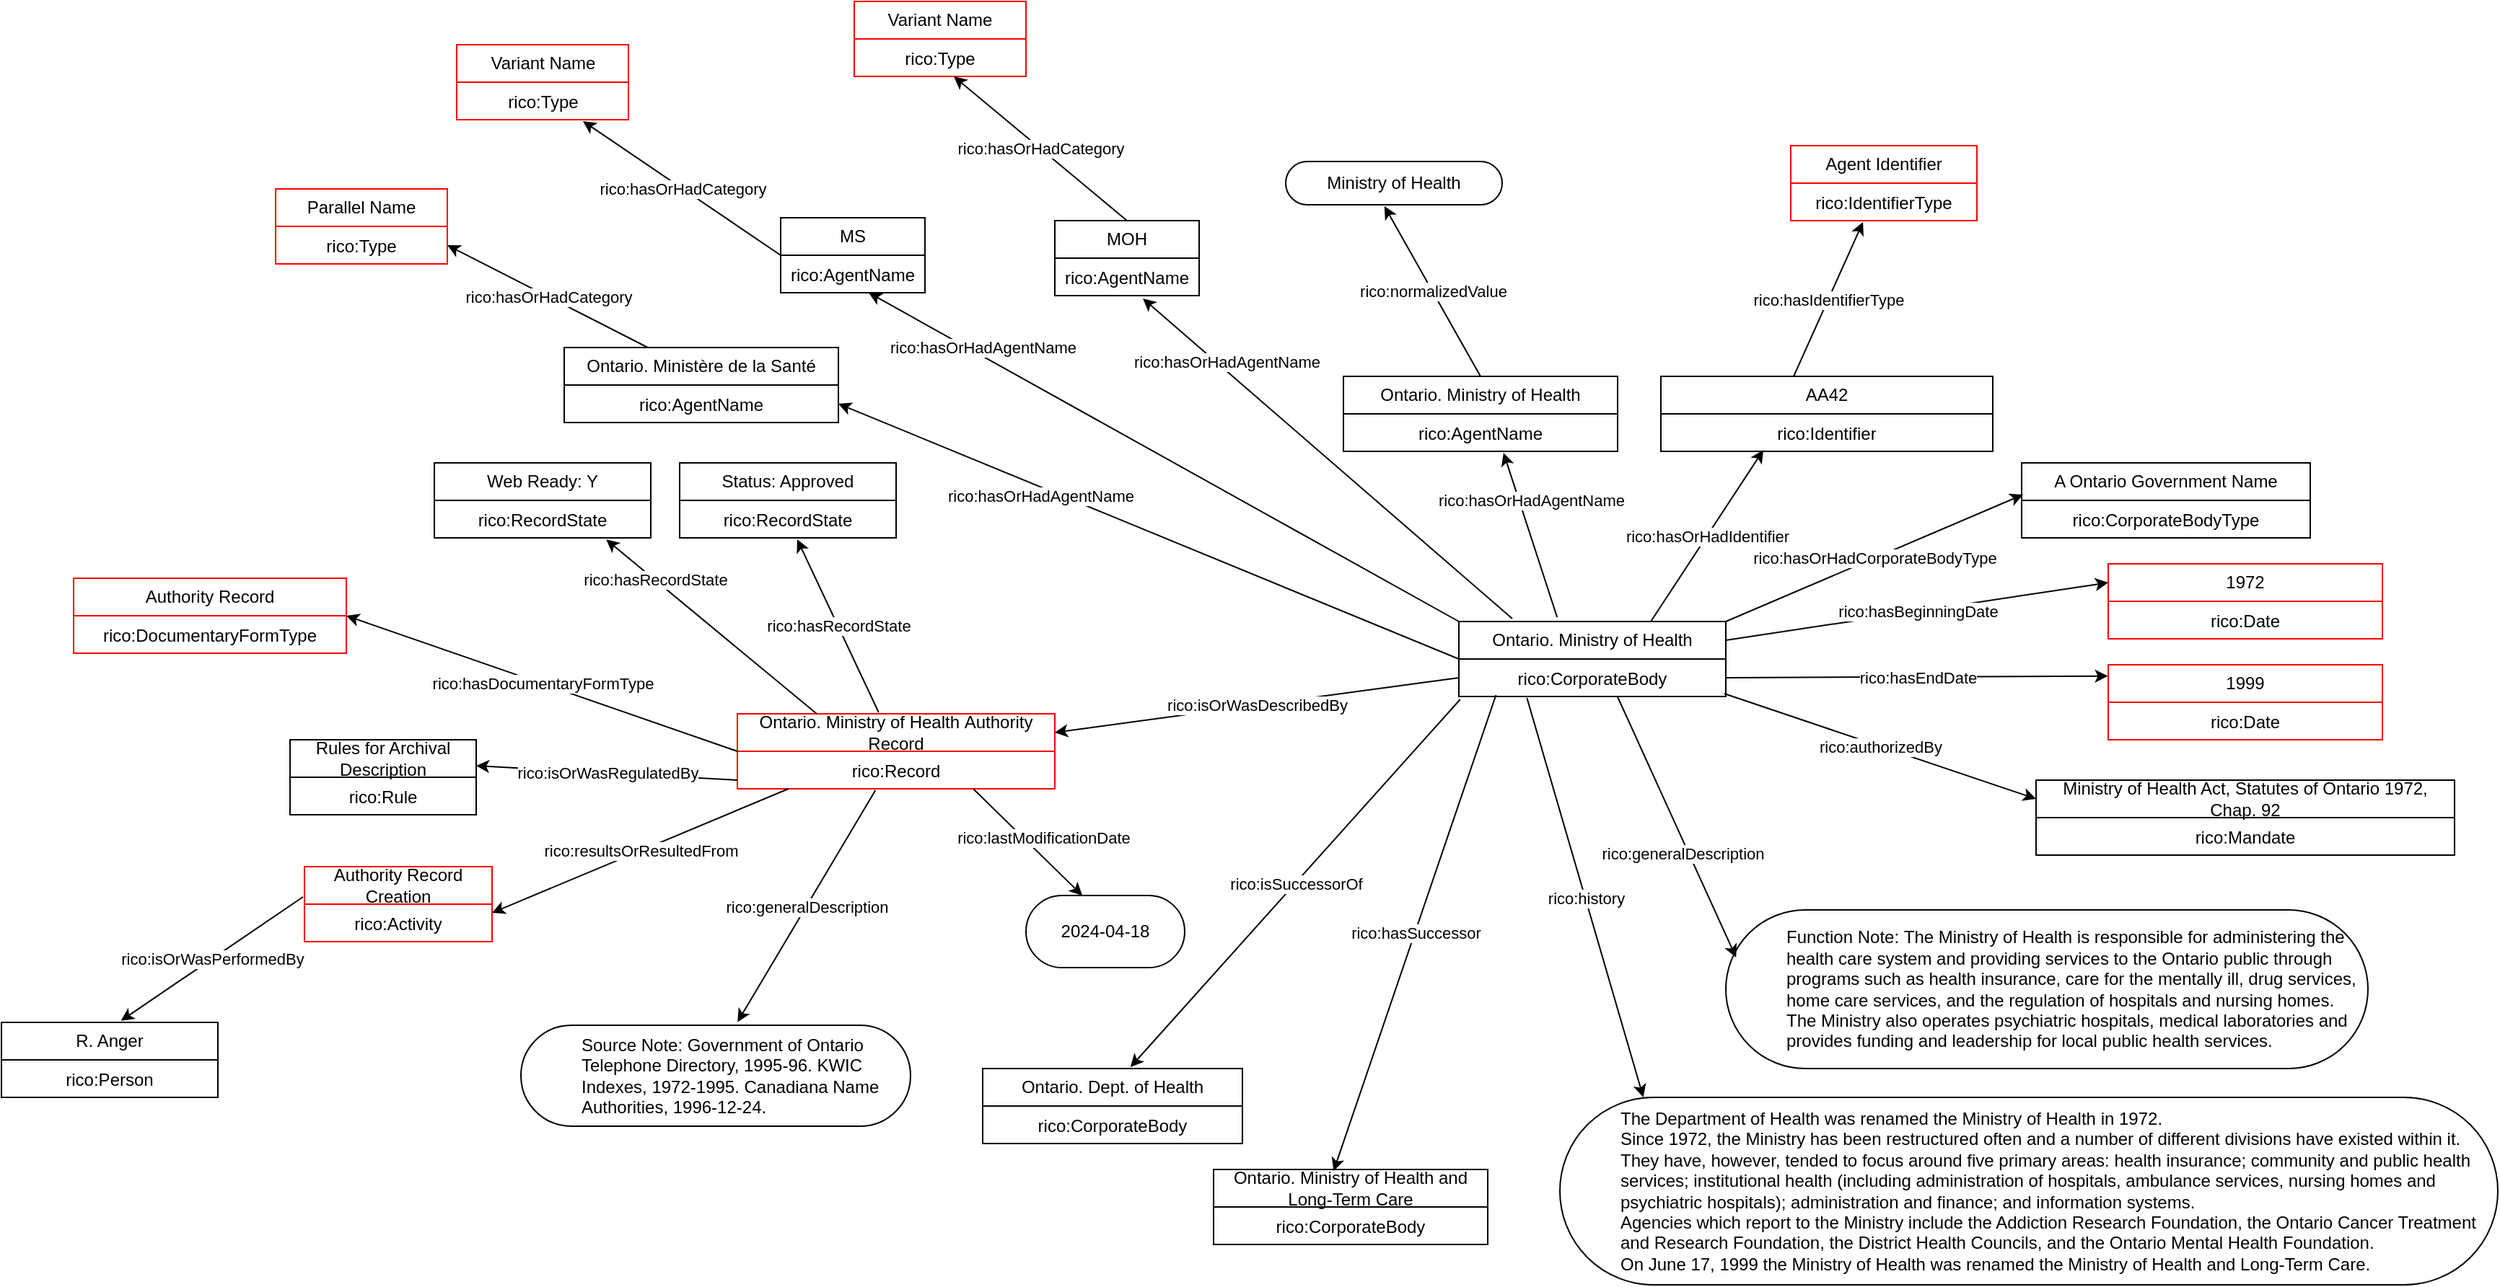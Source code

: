 <mxfile version="24.5.5" type="device">
  <diagram name="Page-1" id="JNRxnBV9_3tvGunqLC9R">
    <mxGraphModel dx="2924" dy="2206" grid="1" gridSize="10" guides="1" tooltips="1" connect="1" arrows="1" fold="1" page="1" pageScale="1" pageWidth="850" pageHeight="1100" background="#FFFFFF" math="0" shadow="0">
      <root>
        <mxCell id="0" />
        <mxCell id="1" parent="0" />
        <mxCell id="gmwnegnUR_CNORKRYM6Y-10" value="" style="endArrow=classic;html=1;rounded=0;entryX=0.456;entryY=1.033;entryDx=0;entryDy=0;entryPerimeter=0;exitX=0.5;exitY=0;exitDx=0;exitDy=0;" parent="1" source="iiJ8OJKaNMLrSCaLO3TT-1" target="gmwnegnUR_CNORKRYM6Y-12" edge="1">
          <mxGeometry relative="1" as="geometry">
            <mxPoint x="230" y="200.0" as="sourcePoint" />
            <mxPoint x="180" y="90" as="targetPoint" />
          </mxGeometry>
        </mxCell>
        <mxCell id="gmwnegnUR_CNORKRYM6Y-11" value="rico:normalizedValue" style="edgeLabel;resizable=0;html=1;;align=center;verticalAlign=middle;" parent="gmwnegnUR_CNORKRYM6Y-10" connectable="0" vertex="1">
          <mxGeometry relative="1" as="geometry" />
        </mxCell>
        <mxCell id="gmwnegnUR_CNORKRYM6Y-12" value="Ministry of Health" style="html=1;whiteSpace=wrap;rounded=1;arcSize=50;strokeColor=#000000;" parent="1" vertex="1">
          <mxGeometry x="150" y="51" width="150" height="30" as="geometry" />
        </mxCell>
        <mxCell id="gmwnegnUR_CNORKRYM6Y-13" value="AA42" style="swimlane;fontStyle=0;childLayout=stackLayout;horizontal=1;startSize=26;fillColor=none;horizontalStack=0;resizeParent=1;resizeParentMax=0;resizeLast=0;collapsible=1;marginBottom=0;whiteSpace=wrap;html=1;" parent="1" vertex="1">
          <mxGeometry x="410" y="200" width="230" height="52" as="geometry">
            <mxRectangle x="981" y="570" width="50" height="40" as="alternateBounds" />
          </mxGeometry>
        </mxCell>
        <mxCell id="gmwnegnUR_CNORKRYM6Y-14" value="rico:Identifier&lt;div&gt;&lt;br&gt;&lt;/div&gt;" style="text;strokeColor=none;fillColor=none;align=center;verticalAlign=top;spacingLeft=4;spacingRight=4;overflow=hidden;rotatable=0;points=[[0,0.5],[1,0.5]];portConstraint=eastwest;whiteSpace=wrap;html=1;" parent="gmwnegnUR_CNORKRYM6Y-13" vertex="1">
          <mxGeometry y="26" width="230" height="26" as="geometry" />
        </mxCell>
        <mxCell id="gmwnegnUR_CNORKRYM6Y-16" value="" style="endArrow=classic;html=1;rounded=0;entryX=0.309;entryY=0.962;entryDx=0;entryDy=0;entryPerimeter=0;exitX=0.719;exitY=0;exitDx=0;exitDy=0;exitPerimeter=0;" parent="1" source="Tc_GIQojTk6pTu17JZoE-1" target="gmwnegnUR_CNORKRYM6Y-14" edge="1">
          <mxGeometry relative="1" as="geometry">
            <mxPoint x="410" y="350" as="sourcePoint" />
            <mxPoint x="470" y="260" as="targetPoint" />
          </mxGeometry>
        </mxCell>
        <mxCell id="gmwnegnUR_CNORKRYM6Y-17" value="rico:hasOrHadIdentifier" style="edgeLabel;resizable=0;html=1;;align=center;verticalAlign=middle;" parent="gmwnegnUR_CNORKRYM6Y-16" connectable="0" vertex="1">
          <mxGeometry relative="1" as="geometry" />
        </mxCell>
        <mxCell id="gmwnegnUR_CNORKRYM6Y-18" value="" style="endArrow=classic;html=1;rounded=0;exitX=0.4;exitY=0;exitDx=0;exitDy=0;exitPerimeter=0;entryX=0.388;entryY=1.038;entryDx=0;entryDy=0;entryPerimeter=0;" parent="1" source="gmwnegnUR_CNORKRYM6Y-13" target="gmwnegnUR_CNORKRYM6Y-21" edge="1">
          <mxGeometry relative="1" as="geometry">
            <mxPoint x="320" y="60" as="sourcePoint" />
            <mxPoint x="540" y="120" as="targetPoint" />
          </mxGeometry>
        </mxCell>
        <mxCell id="gmwnegnUR_CNORKRYM6Y-19" value="rico:hasIdentifierType" style="edgeLabel;resizable=0;html=1;;align=center;verticalAlign=middle;" parent="gmwnegnUR_CNORKRYM6Y-18" connectable="0" vertex="1">
          <mxGeometry relative="1" as="geometry" />
        </mxCell>
        <mxCell id="gmwnegnUR_CNORKRYM6Y-20" value="Agent Identifier" style="swimlane;fontStyle=0;childLayout=stackLayout;horizontal=1;startSize=26;fillColor=none;horizontalStack=0;resizeParent=1;resizeParentMax=0;resizeLast=0;collapsible=1;marginBottom=0;whiteSpace=wrap;html=1;strokeColor=#FF0000;" parent="1" vertex="1">
          <mxGeometry x="500" y="40" width="129" height="52" as="geometry">
            <mxRectangle x="981" y="570" width="50" height="40" as="alternateBounds" />
          </mxGeometry>
        </mxCell>
        <mxCell id="gmwnegnUR_CNORKRYM6Y-21" value="rico:IdentifierType&lt;div&gt;&lt;br&gt;&lt;/div&gt;" style="text;strokeColor=none;fillColor=none;align=center;verticalAlign=top;spacingLeft=4;spacingRight=4;overflow=hidden;rotatable=0;points=[[0,0.5],[1,0.5]];portConstraint=eastwest;whiteSpace=wrap;html=1;" parent="gmwnegnUR_CNORKRYM6Y-20" vertex="1">
          <mxGeometry y="26" width="129" height="26" as="geometry" />
        </mxCell>
        <mxCell id="iiJ8OJKaNMLrSCaLO3TT-1" value="Ontario. Ministry of Health" style="swimlane;fontStyle=0;childLayout=stackLayout;horizontal=1;startSize=26;fillColor=none;horizontalStack=0;resizeParent=1;resizeParentMax=0;resizeLast=0;collapsible=1;marginBottom=0;whiteSpace=wrap;html=1;strokeColor=#000000;" parent="1" vertex="1">
          <mxGeometry x="190" y="200" width="190" height="52" as="geometry">
            <mxRectangle x="981" y="570" width="50" height="40" as="alternateBounds" />
          </mxGeometry>
        </mxCell>
        <mxCell id="iiJ8OJKaNMLrSCaLO3TT-2" value="rico:AgentName&lt;div&gt;&lt;br&gt;&lt;/div&gt;" style="text;strokeColor=none;fillColor=none;align=center;verticalAlign=top;spacingLeft=4;spacingRight=4;overflow=hidden;rotatable=0;points=[[0,0.5],[1,0.5]];portConstraint=eastwest;whiteSpace=wrap;html=1;" parent="iiJ8OJKaNMLrSCaLO3TT-1" vertex="1">
          <mxGeometry y="26" width="190" height="26" as="geometry" />
        </mxCell>
        <mxCell id="iiJ8OJKaNMLrSCaLO3TT-3" value="" style="endArrow=classic;html=1;rounded=0;entryX=0.584;entryY=1.038;entryDx=0;entryDy=0;entryPerimeter=0;exitX=0.368;exitY=-0.058;exitDx=0;exitDy=0;exitPerimeter=0;" parent="1" source="Tc_GIQojTk6pTu17JZoE-1" target="iiJ8OJKaNMLrSCaLO3TT-2" edge="1">
          <mxGeometry relative="1" as="geometry">
            <mxPoint x="330" y="350" as="sourcePoint" />
            <mxPoint x="300" y="280" as="targetPoint" />
          </mxGeometry>
        </mxCell>
        <mxCell id="iiJ8OJKaNMLrSCaLO3TT-4" value="rico:hasOrHadAgentName" style="edgeLabel;resizable=0;html=1;;align=center;verticalAlign=middle;" parent="iiJ8OJKaNMLrSCaLO3TT-3" connectable="0" vertex="1">
          <mxGeometry relative="1" as="geometry">
            <mxPoint y="-24" as="offset" />
          </mxGeometry>
        </mxCell>
        <mxCell id="iiJ8OJKaNMLrSCaLO3TT-5" value="A Ontario Government Name" style="swimlane;fontStyle=0;childLayout=stackLayout;horizontal=1;startSize=26;fillColor=none;horizontalStack=0;resizeParent=1;resizeParentMax=0;resizeLast=0;collapsible=1;marginBottom=0;whiteSpace=wrap;html=1;strokeColor=#000000;" parent="1" vertex="1">
          <mxGeometry x="660" y="260" width="200" height="52" as="geometry">
            <mxRectangle x="981" y="570" width="50" height="40" as="alternateBounds" />
          </mxGeometry>
        </mxCell>
        <mxCell id="iiJ8OJKaNMLrSCaLO3TT-6" value="rico:CorporateBodyType&lt;div&gt;&lt;br&gt;&lt;/div&gt;" style="text;strokeColor=none;fillColor=none;align=center;verticalAlign=top;spacingLeft=4;spacingRight=4;overflow=hidden;rotatable=0;points=[[0,0.5],[1,0.5]];portConstraint=eastwest;whiteSpace=wrap;html=1;" parent="iiJ8OJKaNMLrSCaLO3TT-5" vertex="1">
          <mxGeometry y="26" width="200" height="26" as="geometry" />
        </mxCell>
        <mxCell id="iiJ8OJKaNMLrSCaLO3TT-7" value="" style="endArrow=classic;html=1;rounded=0;exitX=1;exitY=0;exitDx=0;exitDy=0;entryX=0.005;entryY=-0.154;entryDx=0;entryDy=0;entryPerimeter=0;" parent="1" source="Tc_GIQojTk6pTu17JZoE-1" target="iiJ8OJKaNMLrSCaLO3TT-6" edge="1">
          <mxGeometry relative="1" as="geometry">
            <mxPoint x="469.46" y="373.484" as="sourcePoint" />
            <mxPoint x="620" y="300" as="targetPoint" />
          </mxGeometry>
        </mxCell>
        <mxCell id="iiJ8OJKaNMLrSCaLO3TT-8" value="rico:hasOrHadCorporateBodyType" style="edgeLabel;resizable=0;html=1;;align=center;verticalAlign=middle;" parent="iiJ8OJKaNMLrSCaLO3TT-7" connectable="0" vertex="1">
          <mxGeometry relative="1" as="geometry" />
        </mxCell>
        <mxCell id="iiJ8OJKaNMLrSCaLO3TT-9" value="" style="endArrow=classic;html=1;rounded=0;exitX=1;exitY=0.25;exitDx=0;exitDy=0;entryX=0;entryY=0.25;entryDx=0;entryDy=0;strokeColor=#000000;" parent="1" source="Tc_GIQojTk6pTu17JZoE-1" target="iiJ8OJKaNMLrSCaLO3TT-11" edge="1">
          <mxGeometry relative="1" as="geometry">
            <mxPoint x="470.18" y="381.024" as="sourcePoint" />
            <mxPoint x="720" y="360" as="targetPoint" />
          </mxGeometry>
        </mxCell>
        <mxCell id="iiJ8OJKaNMLrSCaLO3TT-10" value="rico:hasBeginningDate" style="edgeLabel;resizable=0;html=1;;align=center;verticalAlign=middle;" parent="iiJ8OJKaNMLrSCaLO3TT-9" connectable="0" vertex="1">
          <mxGeometry relative="1" as="geometry" />
        </mxCell>
        <mxCell id="iiJ8OJKaNMLrSCaLO3TT-11" value="1972" style="swimlane;fontStyle=0;childLayout=stackLayout;horizontal=1;startSize=26;fillColor=none;horizontalStack=0;resizeParent=1;resizeParentMax=0;resizeLast=0;collapsible=1;marginBottom=0;whiteSpace=wrap;html=1;strokeColor=#FF0000;" parent="1" vertex="1">
          <mxGeometry x="720" y="330" width="190" height="52" as="geometry" />
        </mxCell>
        <mxCell id="iiJ8OJKaNMLrSCaLO3TT-12" value="rico:Date" style="text;strokeColor=none;fillColor=none;align=center;verticalAlign=top;spacingLeft=4;spacingRight=4;overflow=hidden;rotatable=0;points=[[0,0.5],[1,0.5]];portConstraint=eastwest;whiteSpace=wrap;html=1;" parent="iiJ8OJKaNMLrSCaLO3TT-11" vertex="1">
          <mxGeometry y="26" width="190" height="26" as="geometry" />
        </mxCell>
        <mxCell id="iiJ8OJKaNMLrSCaLO3TT-17" value="" style="endArrow=classic;html=1;rounded=0;entryX=-0.001;entryY=0.151;entryDx=0;entryDy=0;entryPerimeter=0;strokeColor=#000000;exitX=1;exitY=0.5;exitDx=0;exitDy=0;" parent="1" source="Tc_GIQojTk6pTu17JZoE-2" target="iiJ8OJKaNMLrSCaLO3TT-19" edge="1">
          <mxGeometry relative="1" as="geometry">
            <mxPoint x="470" y="410" as="sourcePoint" />
            <mxPoint x="620" y="400" as="targetPoint" />
          </mxGeometry>
        </mxCell>
        <mxCell id="iiJ8OJKaNMLrSCaLO3TT-18" value="rico:hasEndDate" style="edgeLabel;resizable=0;html=1;;align=center;verticalAlign=middle;" parent="iiJ8OJKaNMLrSCaLO3TT-17" connectable="0" vertex="1">
          <mxGeometry relative="1" as="geometry" />
        </mxCell>
        <mxCell id="iiJ8OJKaNMLrSCaLO3TT-19" value="1999" style="swimlane;fontStyle=0;childLayout=stackLayout;horizontal=1;startSize=26;fillColor=none;horizontalStack=0;resizeParent=1;resizeParentMax=0;resizeLast=0;collapsible=1;marginBottom=0;whiteSpace=wrap;html=1;strokeColor=#FF0000;" parent="1" vertex="1">
          <mxGeometry x="720" y="400" width="190" height="52" as="geometry" />
        </mxCell>
        <mxCell id="iiJ8OJKaNMLrSCaLO3TT-20" value="rico:Date" style="text;strokeColor=none;fillColor=none;align=center;verticalAlign=top;spacingLeft=4;spacingRight=4;overflow=hidden;rotatable=0;points=[[0,0.5],[1,0.5]];portConstraint=eastwest;whiteSpace=wrap;html=1;" parent="iiJ8OJKaNMLrSCaLO3TT-19" vertex="1">
          <mxGeometry y="26" width="190" height="26" as="geometry" />
        </mxCell>
        <mxCell id="_-RjwaxhbeTWfwVWe4ke-13" value="" style="endArrow=classic;html=1;rounded=0;exitX=0.255;exitY=1.038;exitDx=0;exitDy=0;exitPerimeter=0;entryX=0.089;entryY=0;entryDx=0;entryDy=0;entryPerimeter=0;" parent="1" source="Tc_GIQojTk6pTu17JZoE-2" target="_-RjwaxhbeTWfwVWe4ke-15" edge="1">
          <mxGeometry relative="1" as="geometry">
            <mxPoint x="412.04" y="421.662" as="sourcePoint" />
            <mxPoint x="720" y="640" as="targetPoint" />
          </mxGeometry>
        </mxCell>
        <mxCell id="_-RjwaxhbeTWfwVWe4ke-14" value="rico:history" style="edgeLabel;resizable=0;html=1;;align=center;verticalAlign=middle;" parent="_-RjwaxhbeTWfwVWe4ke-13" connectable="0" vertex="1">
          <mxGeometry relative="1" as="geometry" />
        </mxCell>
        <mxCell id="_-RjwaxhbeTWfwVWe4ke-15" value="&lt;blockquote style=&quot;margin: 0px 0px 0px 40px; border: none; padding: 0px; line-height: 120%;&quot;&gt;&lt;div style=&quot;line-height: 120%;&quot;&gt;&lt;font style=&quot;font-size: 12px;&quot;&gt;The Department of Health was renamed the Ministry of Health in 1972.&lt;/font&gt;&lt;br&gt;&lt;/div&gt;&lt;div style=&quot;line-height: 120%;&quot;&gt;&lt;font style=&quot;&quot;&gt;Since 1972, the Ministry has been restructured often and a number of different divisions have existed within it.&amp;nbsp; They have, however, tended to focus around five primary areas: health insurance; community and public health services; institutional health (including administration of hospitals, ambulance services, nursing homes and psychiatric hospitals); administration and finance; and information systems.&lt;br&gt;&lt;/font&gt;&lt;/div&gt;&lt;div style=&quot;line-height: 120%;&quot;&gt;&lt;font style=&quot;&quot;&gt;Agencies which report to the Ministry include the Addiction Research Foundation, the Ontario Cancer Treatment and Research Foundation, the District Health Councils, and the Ontario Mental Health Foundation.&lt;br&gt;&lt;/font&gt;&lt;/div&gt;&lt;div style=&quot;line-height: 120%;&quot;&gt;&lt;font style=&quot;&quot;&gt;On June 17, 1999 the Ministry of Health was renamed the Ministry of Health and Long-Term Care.&lt;br&gt;&lt;/font&gt;&lt;/div&gt;&lt;/blockquote&gt;" style="html=1;whiteSpace=wrap;rounded=1;arcSize=50;align=left;" parent="1" vertex="1">
          <mxGeometry x="340" y="700" width="650" height="130" as="geometry" />
        </mxCell>
        <mxCell id="I4GB3cVhTv-sTvJ7h0Jz-29" value="Ontario. Ministry of Health&amp;nbsp;Authority Record" style="swimlane;fontStyle=0;childLayout=stackLayout;horizontal=1;startSize=26;fillColor=none;horizontalStack=0;resizeParent=1;resizeParentMax=0;resizeLast=0;collapsible=1;marginBottom=0;whiteSpace=wrap;html=1;strokeColor=#FF0000;" parent="1" vertex="1">
          <mxGeometry x="-230" y="434" width="220" height="52" as="geometry" />
        </mxCell>
        <mxCell id="I4GB3cVhTv-sTvJ7h0Jz-30" value="rico:Record" style="text;strokeColor=none;fillColor=none;align=center;verticalAlign=top;spacingLeft=4;spacingRight=4;overflow=hidden;rotatable=0;points=[[0,0.5],[1,0.5]];portConstraint=eastwest;whiteSpace=wrap;html=1;" parent="I4GB3cVhTv-sTvJ7h0Jz-29" vertex="1">
          <mxGeometry y="26" width="220" height="26" as="geometry" />
        </mxCell>
        <mxCell id="I4GB3cVhTv-sTvJ7h0Jz-31" value="" style="endArrow=classic;html=1;rounded=0;entryX=1;entryY=0.25;entryDx=0;entryDy=0;exitX=0;exitY=0.5;exitDx=0;exitDy=0;" parent="1" source="Tc_GIQojTk6pTu17JZoE-2" target="I4GB3cVhTv-sTvJ7h0Jz-29" edge="1">
          <mxGeometry relative="1" as="geometry">
            <mxPoint x="240" y="390" as="sourcePoint" />
            <mxPoint x="-110" y="380" as="targetPoint" />
          </mxGeometry>
        </mxCell>
        <mxCell id="I4GB3cVhTv-sTvJ7h0Jz-32" value="rico:isOrWasDescribedBy" style="edgeLabel;resizable=0;html=1;;align=center;verticalAlign=middle;" parent="I4GB3cVhTv-sTvJ7h0Jz-31" connectable="0" vertex="1">
          <mxGeometry relative="1" as="geometry" />
        </mxCell>
        <mxCell id="I4GB3cVhTv-sTvJ7h0Jz-33" value="" style="endArrow=classic;html=1;rounded=0;exitX=0;exitY=0.5;exitDx=0;exitDy=0;entryX=1;entryY=0.5;entryDx=0;entryDy=0;" parent="1" source="I4GB3cVhTv-sTvJ7h0Jz-29" target="I4GB3cVhTv-sTvJ7h0Jz-35" edge="1">
          <mxGeometry relative="1" as="geometry">
            <mxPoint x="-200" y="364" as="sourcePoint" />
            <mxPoint x="-410" y="410" as="targetPoint" />
          </mxGeometry>
        </mxCell>
        <mxCell id="I4GB3cVhTv-sTvJ7h0Jz-34" value="rico:hasDocumentaryFormType" style="edgeLabel;resizable=0;html=1;;align=center;verticalAlign=middle;" parent="I4GB3cVhTv-sTvJ7h0Jz-33" connectable="0" vertex="1">
          <mxGeometry relative="1" as="geometry" />
        </mxCell>
        <mxCell id="I4GB3cVhTv-sTvJ7h0Jz-35" value="Authority Record" style="swimlane;fontStyle=0;childLayout=stackLayout;horizontal=1;startSize=26;fillColor=none;horizontalStack=0;resizeParent=1;resizeParentMax=0;resizeLast=0;collapsible=1;marginBottom=0;whiteSpace=wrap;html=1;strokeColor=#FF0000;" parent="1" vertex="1">
          <mxGeometry x="-690" y="340" width="189" height="52" as="geometry">
            <mxRectangle x="981" y="570" width="50" height="40" as="alternateBounds" />
          </mxGeometry>
        </mxCell>
        <mxCell id="I4GB3cVhTv-sTvJ7h0Jz-36" value="rico:DocumentaryFormType&lt;div&gt;&lt;br&gt;&lt;/div&gt;" style="text;strokeColor=none;fillColor=none;align=center;verticalAlign=top;spacingLeft=4;spacingRight=4;overflow=hidden;rotatable=0;points=[[0,0.5],[1,0.5]];portConstraint=eastwest;whiteSpace=wrap;html=1;" parent="I4GB3cVhTv-sTvJ7h0Jz-35" vertex="1">
          <mxGeometry y="26" width="189" height="26" as="geometry" />
        </mxCell>
        <mxCell id="I4GB3cVhTv-sTvJ7h0Jz-37" value="" style="endArrow=classic;html=1;rounded=0;exitX=0;exitY=0.769;exitDx=0;exitDy=0;exitPerimeter=0;entryX=1;entryY=0.346;entryDx=0;entryDy=0;entryPerimeter=0;" parent="1" source="I4GB3cVhTv-sTvJ7h0Jz-30" target="I4GB3cVhTv-sTvJ7h0Jz-39" edge="1">
          <mxGeometry relative="1" as="geometry">
            <mxPoint x="-201" y="382" as="sourcePoint" />
            <mxPoint x="-411" y="470" as="targetPoint" />
          </mxGeometry>
        </mxCell>
        <mxCell id="I4GB3cVhTv-sTvJ7h0Jz-38" value="rico:isOrWasRegulatedBy" style="edgeLabel;resizable=0;html=1;;align=center;verticalAlign=middle;" parent="I4GB3cVhTv-sTvJ7h0Jz-37" connectable="0" vertex="1">
          <mxGeometry relative="1" as="geometry" />
        </mxCell>
        <mxCell id="I4GB3cVhTv-sTvJ7h0Jz-39" value="Rules for Archival Description" style="swimlane;fontStyle=0;childLayout=stackLayout;horizontal=1;startSize=26;fillColor=none;horizontalStack=0;resizeParent=1;resizeParentMax=0;resizeLast=0;collapsible=1;marginBottom=0;whiteSpace=wrap;html=1;" parent="1" vertex="1">
          <mxGeometry x="-540" y="452" width="129" height="52" as="geometry" />
        </mxCell>
        <mxCell id="I4GB3cVhTv-sTvJ7h0Jz-40" value="rico:Rule&lt;div&gt;&lt;br&gt;&lt;/div&gt;" style="text;strokeColor=none;fillColor=none;align=center;verticalAlign=top;spacingLeft=4;spacingRight=4;overflow=hidden;rotatable=0;points=[[0,0.5],[1,0.5]];portConstraint=eastwest;whiteSpace=wrap;html=1;" parent="I4GB3cVhTv-sTvJ7h0Jz-39" vertex="1">
          <mxGeometry y="26" width="129" height="26" as="geometry" />
        </mxCell>
        <mxCell id="I4GB3cVhTv-sTvJ7h0Jz-41" value="" style="endArrow=classic;html=1;rounded=0;exitX=0.161;exitY=1;exitDx=0;exitDy=0;exitPerimeter=0;entryX=1;entryY=0.231;entryDx=0;entryDy=0;entryPerimeter=0;" parent="1" source="I4GB3cVhTv-sTvJ7h0Jz-30" target="I4GB3cVhTv-sTvJ7h0Jz-44" edge="1">
          <mxGeometry relative="1" as="geometry">
            <mxPoint x="-190" y="400" as="sourcePoint" />
            <mxPoint x="-390" y="560" as="targetPoint" />
          </mxGeometry>
        </mxCell>
        <mxCell id="I4GB3cVhTv-sTvJ7h0Jz-42" value="rico:resultsOrResultedFrom" style="edgeLabel;resizable=0;html=1;;align=center;verticalAlign=middle;" parent="I4GB3cVhTv-sTvJ7h0Jz-41" connectable="0" vertex="1">
          <mxGeometry relative="1" as="geometry" />
        </mxCell>
        <mxCell id="I4GB3cVhTv-sTvJ7h0Jz-43" value="Authority Record Creation" style="swimlane;fontStyle=0;childLayout=stackLayout;horizontal=1;startSize=26;fillColor=none;horizontalStack=0;resizeParent=1;resizeParentMax=0;resizeLast=0;collapsible=1;marginBottom=0;whiteSpace=wrap;html=1;strokeColor=#FF0000;" parent="1" vertex="1">
          <mxGeometry x="-530" y="540" width="130" height="52" as="geometry" />
        </mxCell>
        <mxCell id="I4GB3cVhTv-sTvJ7h0Jz-44" value="rico:Activity" style="text;strokeColor=none;fillColor=none;align=center;verticalAlign=top;spacingLeft=4;spacingRight=4;overflow=hidden;rotatable=0;points=[[0,0.5],[1,0.5]];portConstraint=eastwest;whiteSpace=wrap;html=1;" parent="I4GB3cVhTv-sTvJ7h0Jz-43" vertex="1">
          <mxGeometry y="26" width="130" height="26" as="geometry" />
        </mxCell>
        <mxCell id="I4GB3cVhTv-sTvJ7h0Jz-45" value="" style="endArrow=classic;html=1;rounded=0;entryX=0.552;entryY=-0.022;entryDx=0;entryDy=0;entryPerimeter=0;exitX=-0.008;exitY=-0.192;exitDx=0;exitDy=0;exitPerimeter=0;" parent="1" source="I4GB3cVhTv-sTvJ7h0Jz-44" target="I4GB3cVhTv-sTvJ7h0Jz-47" edge="1">
          <mxGeometry relative="1" as="geometry">
            <mxPoint x="-531" y="560" as="sourcePoint" />
            <mxPoint x="-650" y="640" as="targetPoint" />
          </mxGeometry>
        </mxCell>
        <mxCell id="I4GB3cVhTv-sTvJ7h0Jz-46" value="rico:isOrWasPerformedBy" style="edgeLabel;resizable=0;html=1;;align=center;verticalAlign=middle;" parent="I4GB3cVhTv-sTvJ7h0Jz-45" connectable="0" vertex="1">
          <mxGeometry relative="1" as="geometry" />
        </mxCell>
        <mxCell id="I4GB3cVhTv-sTvJ7h0Jz-47" value="R. Anger" style="swimlane;fontStyle=0;childLayout=stackLayout;horizontal=1;startSize=26;fillColor=none;horizontalStack=0;resizeParent=1;resizeParentMax=0;resizeLast=0;collapsible=1;marginBottom=0;whiteSpace=wrap;html=1;" parent="1" vertex="1">
          <mxGeometry x="-740" y="648" width="150" height="52" as="geometry" />
        </mxCell>
        <mxCell id="I4GB3cVhTv-sTvJ7h0Jz-48" value="rico:Person" style="text;strokeColor=none;fillColor=none;align=center;verticalAlign=top;spacingLeft=4;spacingRight=4;overflow=hidden;rotatable=0;points=[[0,0.5],[1,0.5]];portConstraint=eastwest;whiteSpace=wrap;html=1;" parent="I4GB3cVhTv-sTvJ7h0Jz-47" vertex="1">
          <mxGeometry y="26" width="150" height="26" as="geometry" />
        </mxCell>
        <mxCell id="kRIpfUrG9O16BsR5oPXA-15" value="" style="endArrow=classic;html=1;rounded=0;exitX=0.744;exitY=1.01;exitDx=0;exitDy=0;exitPerimeter=0;entryX=0.355;entryY=0;entryDx=0;entryDy=0;entryPerimeter=0;" parent="1" source="I4GB3cVhTv-sTvJ7h0Jz-30" target="kRIpfUrG9O16BsR5oPXA-17" edge="1">
          <mxGeometry relative="1" as="geometry">
            <mxPoint x="-140" y="396" as="sourcePoint" />
            <mxPoint x="-110" y="540" as="targetPoint" />
          </mxGeometry>
        </mxCell>
        <mxCell id="kRIpfUrG9O16BsR5oPXA-16" value="rico:lastModificationDate" style="edgeLabel;resizable=0;html=1;;align=center;verticalAlign=middle;" parent="kRIpfUrG9O16BsR5oPXA-15" connectable="0" vertex="1">
          <mxGeometry relative="1" as="geometry">
            <mxPoint x="11" y="-3" as="offset" />
          </mxGeometry>
        </mxCell>
        <mxCell id="kRIpfUrG9O16BsR5oPXA-17" value="2024-04-18" style="html=1;whiteSpace=wrap;rounded=1;arcSize=50;" parent="1" vertex="1">
          <mxGeometry x="-30" y="560" width="110" height="50" as="geometry" />
        </mxCell>
        <mxCell id="lTHjRTAcClQ9bYR0I0Gv-9" value="" style="endArrow=classic;html=1;rounded=0;exitX=0.25;exitY=0;exitDx=0;exitDy=0;entryX=0.794;entryY=1.045;entryDx=0;entryDy=0;entryPerimeter=0;" parent="1" source="I4GB3cVhTv-sTvJ7h0Jz-29" target="lTHjRTAcClQ9bYR0I0Gv-12" edge="1">
          <mxGeometry relative="1" as="geometry">
            <mxPoint x="-220" y="422" as="sourcePoint" />
            <mxPoint x="-260" y="390" as="targetPoint" />
          </mxGeometry>
        </mxCell>
        <mxCell id="lTHjRTAcClQ9bYR0I0Gv-10" value="rico:hasRecordState" style="edgeLabel;resizable=0;html=1;;align=center;verticalAlign=middle;" parent="lTHjRTAcClQ9bYR0I0Gv-9" connectable="0" vertex="1">
          <mxGeometry relative="1" as="geometry">
            <mxPoint x="-39" y="-33" as="offset" />
          </mxGeometry>
        </mxCell>
        <mxCell id="lTHjRTAcClQ9bYR0I0Gv-11" value="Web Ready: Y" style="swimlane;fontStyle=0;childLayout=stackLayout;horizontal=1;startSize=26;fillColor=none;horizontalStack=0;resizeParent=1;resizeParentMax=0;resizeLast=0;collapsible=1;marginBottom=0;whiteSpace=wrap;html=1;" parent="1" vertex="1">
          <mxGeometry x="-440" y="260" width="150" height="52" as="geometry">
            <mxRectangle x="981" y="570" width="50" height="40" as="alternateBounds" />
          </mxGeometry>
        </mxCell>
        <mxCell id="lTHjRTAcClQ9bYR0I0Gv-12" value="rico:RecordState&lt;div&gt;&lt;br&gt;&lt;/div&gt;" style="text;strokeColor=none;fillColor=none;align=center;verticalAlign=top;spacingLeft=4;spacingRight=4;overflow=hidden;rotatable=0;points=[[0,0.5],[1,0.5]];portConstraint=eastwest;whiteSpace=wrap;html=1;" parent="lTHjRTAcClQ9bYR0I0Gv-11" vertex="1">
          <mxGeometry y="26" width="150" height="26" as="geometry" />
        </mxCell>
        <mxCell id="lTHjRTAcClQ9bYR0I0Gv-13" value="Status: Approved" style="swimlane;fontStyle=0;childLayout=stackLayout;horizontal=1;startSize=26;fillColor=none;horizontalStack=0;resizeParent=1;resizeParentMax=0;resizeLast=0;collapsible=1;marginBottom=0;whiteSpace=wrap;html=1;" parent="1" vertex="1">
          <mxGeometry x="-270" y="260" width="150" height="52" as="geometry">
            <mxRectangle x="981" y="570" width="50" height="40" as="alternateBounds" />
          </mxGeometry>
        </mxCell>
        <mxCell id="lTHjRTAcClQ9bYR0I0Gv-14" value="rico:RecordState&lt;div&gt;&lt;br&gt;&lt;/div&gt;" style="text;strokeColor=none;fillColor=none;align=center;verticalAlign=top;spacingLeft=4;spacingRight=4;overflow=hidden;rotatable=0;points=[[0,0.5],[1,0.5]];portConstraint=eastwest;whiteSpace=wrap;html=1;" parent="lTHjRTAcClQ9bYR0I0Gv-13" vertex="1">
          <mxGeometry y="26" width="150" height="26" as="geometry" />
        </mxCell>
        <mxCell id="lTHjRTAcClQ9bYR0I0Gv-15" value="" style="endArrow=classic;html=1;rounded=0;entryX=0.543;entryY=1.038;entryDx=0;entryDy=0;entryPerimeter=0;exitX=0.445;exitY=-0.019;exitDx=0;exitDy=0;exitPerimeter=0;" parent="1" source="I4GB3cVhTv-sTvJ7h0Jz-29" target="lTHjRTAcClQ9bYR0I0Gv-14" edge="1">
          <mxGeometry relative="1" as="geometry">
            <mxPoint x="-150" y="410" as="sourcePoint" />
            <mxPoint x="-110" y="380" as="targetPoint" />
          </mxGeometry>
        </mxCell>
        <mxCell id="lTHjRTAcClQ9bYR0I0Gv-16" value="rico:hasRecordState" style="edgeLabel;resizable=0;html=1;;align=center;verticalAlign=middle;" parent="lTHjRTAcClQ9bYR0I0Gv-15" connectable="0" vertex="1">
          <mxGeometry relative="1" as="geometry" />
        </mxCell>
        <mxCell id="QoX8hO-0wcaPtYNZqJav-1" value="&lt;blockquote style=&quot;margin: 0 0 0 40px; border: none; padding: 0px;&quot;&gt;Function Note:&amp;nbsp;The Ministry of Health is responsible for administering the health care system and providing services to the Ontario public through programs such as health insurance, care for the mentally ill, drug services, home care services, and the regulation of hospitals and nursing homes. The Ministry also operates psychiatric hospitals, medical laboratories and provides funding and leadership for local public health services.&lt;/blockquote&gt;" style="html=1;whiteSpace=wrap;rounded=1;arcSize=50;align=left;" parent="1" vertex="1">
          <mxGeometry x="455" y="570" width="445" height="110" as="geometry" />
        </mxCell>
        <mxCell id="QoX8hO-0wcaPtYNZqJav-2" value="" style="endArrow=classic;html=1;rounded=0;exitX=0.594;exitY=1;exitDx=0;exitDy=0;exitPerimeter=0;entryX=0.016;entryY=0.3;entryDx=0;entryDy=0;entryPerimeter=0;" parent="1" source="Tc_GIQojTk6pTu17JZoE-2" target="QoX8hO-0wcaPtYNZqJav-1" edge="1">
          <mxGeometry relative="1" as="geometry">
            <mxPoint x="448.04" y="422.988" as="sourcePoint" />
            <mxPoint x="690" y="570" as="targetPoint" />
          </mxGeometry>
        </mxCell>
        <mxCell id="QoX8hO-0wcaPtYNZqJav-3" value="rico:generalDescription" style="edgeLabel;resizable=0;html=1;;align=center;verticalAlign=middle;" parent="QoX8hO-0wcaPtYNZqJav-2" connectable="0" vertex="1">
          <mxGeometry relative="1" as="geometry">
            <mxPoint x="4" y="18" as="offset" />
          </mxGeometry>
        </mxCell>
        <mxCell id="Tc_GIQojTk6pTu17JZoE-1" value="Ontario. Ministry of Health" style="swimlane;fontStyle=0;childLayout=stackLayout;horizontal=1;startSize=26;fillColor=none;horizontalStack=0;resizeParent=1;resizeParentMax=0;resizeLast=0;collapsible=1;marginBottom=0;whiteSpace=wrap;html=1;" parent="1" vertex="1">
          <mxGeometry x="270" y="370" width="185" height="52" as="geometry" />
        </mxCell>
        <mxCell id="Tc_GIQojTk6pTu17JZoE-2" value="rico:CorporateBody" style="text;strokeColor=none;fillColor=none;align=center;verticalAlign=top;spacingLeft=4;spacingRight=4;overflow=hidden;rotatable=0;points=[[0,0.5],[1,0.5]];portConstraint=eastwest;whiteSpace=wrap;html=1;" parent="Tc_GIQojTk6pTu17JZoE-1" vertex="1">
          <mxGeometry y="26" width="185" height="26" as="geometry" />
        </mxCell>
        <mxCell id="Tc_GIQojTk6pTu17JZoE-23" value="Ontario. Dept. of Health" style="swimlane;fontStyle=0;childLayout=stackLayout;horizontal=1;startSize=26;fillColor=none;horizontalStack=0;resizeParent=1;resizeParentMax=0;resizeLast=0;collapsible=1;marginBottom=0;whiteSpace=wrap;html=1;strokeColor=#000000;" parent="1" vertex="1">
          <mxGeometry x="-60" y="680" width="180" height="52" as="geometry" />
        </mxCell>
        <mxCell id="Tc_GIQojTk6pTu17JZoE-24" value="rico:CorporateBody" style="text;strokeColor=none;fillColor=none;align=center;verticalAlign=top;spacingLeft=4;spacingRight=4;overflow=hidden;rotatable=0;points=[[0,0.5],[1,0.5]];portConstraint=eastwest;whiteSpace=wrap;html=1;" parent="Tc_GIQojTk6pTu17JZoE-23" vertex="1">
          <mxGeometry y="26" width="180" height="26" as="geometry" />
        </mxCell>
        <mxCell id="I4bDPw6PqqAUihyiD4HI-1" value="" style="endArrow=classic;html=1;rounded=0;entryX=0.569;entryY=-0.019;entryDx=0;entryDy=0;entryPerimeter=0;exitX=0.005;exitY=1.077;exitDx=0;exitDy=0;exitPerimeter=0;" parent="1" source="Tc_GIQojTk6pTu17JZoE-2" target="Tc_GIQojTk6pTu17JZoE-23" edge="1">
          <mxGeometry relative="1" as="geometry">
            <mxPoint x="240" y="440" as="sourcePoint" />
            <mxPoint x="120" y="680" as="targetPoint" />
          </mxGeometry>
        </mxCell>
        <mxCell id="I4bDPw6PqqAUihyiD4HI-2" value="rico:isSuccessorOf" style="edgeLabel;resizable=0;html=1;;align=center;verticalAlign=middle;" parent="I4bDPw6PqqAUihyiD4HI-1" connectable="0" vertex="1">
          <mxGeometry relative="1" as="geometry" />
        </mxCell>
        <mxCell id="I4bDPw6PqqAUihyiD4HI-3" value="" style="endArrow=classic;html=1;rounded=0;exitX=0.435;exitY=1.038;exitDx=0;exitDy=0;exitPerimeter=0;entryX=0.556;entryY=-0.033;entryDx=0;entryDy=0;entryPerimeter=0;" parent="1" source="I4GB3cVhTv-sTvJ7h0Jz-30" target="I4bDPw6PqqAUihyiD4HI-5" edge="1">
          <mxGeometry relative="1" as="geometry">
            <mxPoint x="-150" y="504" as="sourcePoint" />
            <mxPoint x="-220" y="640" as="targetPoint" />
          </mxGeometry>
        </mxCell>
        <mxCell id="I4bDPw6PqqAUihyiD4HI-4" value="rico:generalDescription" style="edgeLabel;resizable=0;html=1;;align=center;verticalAlign=middle;" parent="I4bDPw6PqqAUihyiD4HI-3" connectable="0" vertex="1">
          <mxGeometry relative="1" as="geometry" />
        </mxCell>
        <mxCell id="I4bDPw6PqqAUihyiD4HI-5" value="&lt;blockquote style=&quot;margin: 0 0 0 40px; border: none; padding: 0px;&quot;&gt;Source Note:&amp;nbsp;Government of Ontario Telephone Directory, 1995-96.&amp;nbsp;KWIC Indexes, 1972-1995.&amp;nbsp;Canadiana Name Authorities, 1996-12-24.&lt;/blockquote&gt;" style="html=1;whiteSpace=wrap;rounded=1;arcSize=50;align=left;" parent="1" vertex="1">
          <mxGeometry x="-380" y="650" width="270" height="70" as="geometry" />
        </mxCell>
        <mxCell id="ysJAvTtuVAxGOwe6Rh7X-1" value="Ministry of Health Act, Statutes of Ontario 1972, Chap. 92" style="swimlane;fontStyle=0;childLayout=stackLayout;horizontal=1;startSize=26;fillColor=none;horizontalStack=0;resizeParent=1;resizeParentMax=0;resizeLast=0;collapsible=1;marginBottom=0;whiteSpace=wrap;html=1;" parent="1" vertex="1">
          <mxGeometry x="670" y="480" width="290" height="52" as="geometry" />
        </mxCell>
        <mxCell id="ysJAvTtuVAxGOwe6Rh7X-2" value="rico:Mandate&lt;div&gt;&lt;br&gt;&lt;/div&gt;" style="text;strokeColor=none;fillColor=none;align=center;verticalAlign=top;spacingLeft=4;spacingRight=4;overflow=hidden;rotatable=0;points=[[0,0.5],[1,0.5]];portConstraint=eastwest;whiteSpace=wrap;html=1;" parent="ysJAvTtuVAxGOwe6Rh7X-1" vertex="1">
          <mxGeometry y="26" width="290" height="26" as="geometry" />
        </mxCell>
        <mxCell id="ysJAvTtuVAxGOwe6Rh7X-3" value="" style="endArrow=classic;html=1;rounded=0;entryX=0;entryY=0.25;entryDx=0;entryDy=0;exitX=0.994;exitY=0.923;exitDx=0;exitDy=0;exitPerimeter=0;" parent="1" source="Tc_GIQojTk6pTu17JZoE-2" target="ysJAvTtuVAxGOwe6Rh7X-1" edge="1">
          <mxGeometry relative="1" as="geometry">
            <mxPoint x="480" y="430" as="sourcePoint" />
            <mxPoint x="620" y="480" as="targetPoint" />
          </mxGeometry>
        </mxCell>
        <mxCell id="ysJAvTtuVAxGOwe6Rh7X-4" value="rico:authorizedBy" style="edgeLabel;resizable=0;html=1;;align=center;verticalAlign=middle;" parent="ysJAvTtuVAxGOwe6Rh7X-3" connectable="0" vertex="1">
          <mxGeometry relative="1" as="geometry" />
        </mxCell>
        <mxCell id="ysJAvTtuVAxGOwe6Rh7X-5" value="Ontario. Ministry of Health and Long-Term Care" style="swimlane;fontStyle=0;childLayout=stackLayout;horizontal=1;startSize=26;fillColor=none;horizontalStack=0;resizeParent=1;resizeParentMax=0;resizeLast=0;collapsible=1;marginBottom=0;whiteSpace=wrap;html=1;strokeColor=#000000;" parent="1" vertex="1">
          <mxGeometry x="100" y="750" width="190" height="52" as="geometry" />
        </mxCell>
        <mxCell id="ysJAvTtuVAxGOwe6Rh7X-6" value="rico:CorporateBody" style="text;strokeColor=none;fillColor=none;align=center;verticalAlign=top;spacingLeft=4;spacingRight=4;overflow=hidden;rotatable=0;points=[[0,0.5],[1,0.5]];portConstraint=eastwest;whiteSpace=wrap;html=1;" parent="ysJAvTtuVAxGOwe6Rh7X-5" vertex="1">
          <mxGeometry y="26" width="190" height="26" as="geometry" />
        </mxCell>
        <mxCell id="ysJAvTtuVAxGOwe6Rh7X-7" value="" style="endArrow=classic;html=1;rounded=0;entryX=0.438;entryY=0.019;entryDx=0;entryDy=0;entryPerimeter=0;exitX=0.139;exitY=0.962;exitDx=0;exitDy=0;exitPerimeter=0;" parent="1" source="Tc_GIQojTk6pTu17JZoE-2" target="ysJAvTtuVAxGOwe6Rh7X-5" edge="1">
          <mxGeometry relative="1" as="geometry">
            <mxPoint x="320" y="420" as="sourcePoint" />
            <mxPoint x="320" y="660" as="targetPoint" />
          </mxGeometry>
        </mxCell>
        <mxCell id="ysJAvTtuVAxGOwe6Rh7X-8" value="rico:hasSuccessor" style="edgeLabel;resizable=0;html=1;;align=center;verticalAlign=middle;" parent="ysJAvTtuVAxGOwe6Rh7X-7" connectable="0" vertex="1">
          <mxGeometry relative="1" as="geometry" />
        </mxCell>
        <mxCell id="ysJAvTtuVAxGOwe6Rh7X-9" value="Ontario. Ministère de la Santé" style="swimlane;fontStyle=0;childLayout=stackLayout;horizontal=1;startSize=26;fillColor=none;horizontalStack=0;resizeParent=1;resizeParentMax=0;resizeLast=0;collapsible=1;marginBottom=0;whiteSpace=wrap;html=1;strokeColor=#000000;" parent="1" vertex="1">
          <mxGeometry x="-350" y="180" width="190" height="52" as="geometry">
            <mxRectangle x="981" y="570" width="50" height="40" as="alternateBounds" />
          </mxGeometry>
        </mxCell>
        <mxCell id="ysJAvTtuVAxGOwe6Rh7X-10" value="rico:AgentName&lt;div&gt;&lt;br&gt;&lt;/div&gt;" style="text;strokeColor=none;fillColor=none;align=center;verticalAlign=top;spacingLeft=4;spacingRight=4;overflow=hidden;rotatable=0;points=[[0,0.5],[1,0.5]];portConstraint=eastwest;whiteSpace=wrap;html=1;" parent="ysJAvTtuVAxGOwe6Rh7X-9" vertex="1">
          <mxGeometry y="26" width="190" height="26" as="geometry" />
        </mxCell>
        <mxCell id="ysJAvTtuVAxGOwe6Rh7X-11" value="MS" style="swimlane;fontStyle=0;childLayout=stackLayout;horizontal=1;startSize=26;fillColor=none;horizontalStack=0;resizeParent=1;resizeParentMax=0;resizeLast=0;collapsible=1;marginBottom=0;whiteSpace=wrap;html=1;strokeColor=#000000;" parent="1" vertex="1">
          <mxGeometry x="-200" y="90" width="100" height="52" as="geometry">
            <mxRectangle x="981" y="570" width="50" height="40" as="alternateBounds" />
          </mxGeometry>
        </mxCell>
        <mxCell id="ysJAvTtuVAxGOwe6Rh7X-12" value="rico:AgentName&lt;div&gt;&lt;br&gt;&lt;/div&gt;" style="text;strokeColor=none;fillColor=none;align=center;verticalAlign=top;spacingLeft=4;spacingRight=4;overflow=hidden;rotatable=0;points=[[0,0.5],[1,0.5]];portConstraint=eastwest;whiteSpace=wrap;html=1;" parent="ysJAvTtuVAxGOwe6Rh7X-11" vertex="1">
          <mxGeometry y="26" width="100" height="26" as="geometry" />
        </mxCell>
        <mxCell id="ysJAvTtuVAxGOwe6Rh7X-13" value="MOH" style="swimlane;fontStyle=0;childLayout=stackLayout;horizontal=1;startSize=26;fillColor=none;horizontalStack=0;resizeParent=1;resizeParentMax=0;resizeLast=0;collapsible=1;marginBottom=0;whiteSpace=wrap;html=1;strokeColor=#000000;" parent="1" vertex="1">
          <mxGeometry x="-10" y="92" width="100" height="52" as="geometry">
            <mxRectangle x="981" y="570" width="50" height="40" as="alternateBounds" />
          </mxGeometry>
        </mxCell>
        <mxCell id="ysJAvTtuVAxGOwe6Rh7X-14" value="rico:AgentName&lt;div&gt;&lt;br&gt;&lt;/div&gt;" style="text;strokeColor=none;fillColor=none;align=center;verticalAlign=top;spacingLeft=4;spacingRight=4;overflow=hidden;rotatable=0;points=[[0,0.5],[1,0.5]];portConstraint=eastwest;whiteSpace=wrap;html=1;" parent="ysJAvTtuVAxGOwe6Rh7X-13" vertex="1">
          <mxGeometry y="26" width="100" height="26" as="geometry" />
        </mxCell>
        <mxCell id="ysJAvTtuVAxGOwe6Rh7X-15" value="" style="endArrow=classic;html=1;rounded=0;exitX=0;exitY=0.5;exitDx=0;exitDy=0;entryX=1;entryY=0.5;entryDx=0;entryDy=0;" parent="1" source="Tc_GIQojTk6pTu17JZoE-1" target="ysJAvTtuVAxGOwe6Rh7X-10" edge="1">
          <mxGeometry relative="1" as="geometry">
            <mxPoint x="-30" y="330.0" as="sourcePoint" />
            <mxPoint x="160" y="330.0" as="targetPoint" />
          </mxGeometry>
        </mxCell>
        <mxCell id="ysJAvTtuVAxGOwe6Rh7X-16" value="rico:hasOrHadAgentName" style="edgeLabel;resizable=0;html=1;;align=center;verticalAlign=middle;" parent="ysJAvTtuVAxGOwe6Rh7X-15" connectable="0" vertex="1">
          <mxGeometry relative="1" as="geometry">
            <mxPoint x="-75" y="-25" as="offset" />
          </mxGeometry>
        </mxCell>
        <mxCell id="ysJAvTtuVAxGOwe6Rh7X-17" value="" style="endArrow=classic;html=1;rounded=0;exitX=0;exitY=0;exitDx=0;exitDy=0;entryX=0.61;entryY=1;entryDx=0;entryDy=0;entryPerimeter=0;" parent="1" source="Tc_GIQojTk6pTu17JZoE-1" target="ysJAvTtuVAxGOwe6Rh7X-12" edge="1">
          <mxGeometry relative="1" as="geometry">
            <mxPoint x="280" y="369" as="sourcePoint" />
            <mxPoint x="-149" y="200" as="targetPoint" />
          </mxGeometry>
        </mxCell>
        <mxCell id="ysJAvTtuVAxGOwe6Rh7X-18" value="rico:hasOrHadAgentName" style="edgeLabel;resizable=0;html=1;;align=center;verticalAlign=middle;" parent="ysJAvTtuVAxGOwe6Rh7X-17" connectable="0" vertex="1">
          <mxGeometry relative="1" as="geometry">
            <mxPoint x="-126" y="-76" as="offset" />
          </mxGeometry>
        </mxCell>
        <mxCell id="ysJAvTtuVAxGOwe6Rh7X-19" value="" style="endArrow=classic;html=1;rounded=0;exitX=0.2;exitY=-0.038;exitDx=0;exitDy=0;entryX=0.61;entryY=1.077;entryDx=0;entryDy=0;entryPerimeter=0;exitPerimeter=0;" parent="1" source="Tc_GIQojTk6pTu17JZoE-1" target="ysJAvTtuVAxGOwe6Rh7X-14" edge="1">
          <mxGeometry relative="1" as="geometry">
            <mxPoint x="309" y="358" as="sourcePoint" />
            <mxPoint x="-100" y="130" as="targetPoint" />
          </mxGeometry>
        </mxCell>
        <mxCell id="ysJAvTtuVAxGOwe6Rh7X-20" value="rico:hasOrHadAgentName" style="edgeLabel;resizable=0;html=1;;align=center;verticalAlign=middle;" parent="ysJAvTtuVAxGOwe6Rh7X-19" connectable="0" vertex="1">
          <mxGeometry relative="1" as="geometry">
            <mxPoint x="-70" y="-67" as="offset" />
          </mxGeometry>
        </mxCell>
        <mxCell id="ysJAvTtuVAxGOwe6Rh7X-21" value="Parallel Name" style="swimlane;fontStyle=0;childLayout=stackLayout;horizontal=1;startSize=26;fillColor=none;horizontalStack=0;resizeParent=1;resizeParentMax=0;resizeLast=0;collapsible=1;marginBottom=0;whiteSpace=wrap;html=1;strokeColor=#FF0000;" parent="1" vertex="1">
          <mxGeometry x="-550" y="70" width="119" height="52" as="geometry" />
        </mxCell>
        <mxCell id="ysJAvTtuVAxGOwe6Rh7X-22" value="rico:Type&lt;div&gt;&lt;br&gt;&lt;/div&gt;" style="text;strokeColor=none;fillColor=none;align=center;verticalAlign=top;spacingLeft=4;spacingRight=4;overflow=hidden;rotatable=0;points=[[0,0.5],[1,0.5]];portConstraint=eastwest;whiteSpace=wrap;html=1;" parent="ysJAvTtuVAxGOwe6Rh7X-21" vertex="1">
          <mxGeometry y="26" width="119" height="26" as="geometry" />
        </mxCell>
        <mxCell id="ysJAvTtuVAxGOwe6Rh7X-24" value="Variant Name" style="swimlane;fontStyle=0;childLayout=stackLayout;horizontal=1;startSize=26;fillColor=none;horizontalStack=0;resizeParent=1;resizeParentMax=0;resizeLast=0;collapsible=1;marginBottom=0;whiteSpace=wrap;html=1;strokeColor=#FF0000;" parent="1" vertex="1">
          <mxGeometry x="-424.5" y="-30" width="119" height="52" as="geometry" />
        </mxCell>
        <mxCell id="ysJAvTtuVAxGOwe6Rh7X-25" value="rico:Type&lt;div&gt;&lt;br&gt;&lt;/div&gt;" style="text;strokeColor=none;fillColor=none;align=center;verticalAlign=top;spacingLeft=4;spacingRight=4;overflow=hidden;rotatable=0;points=[[0,0.5],[1,0.5]];portConstraint=eastwest;whiteSpace=wrap;html=1;" parent="ysJAvTtuVAxGOwe6Rh7X-24" vertex="1">
          <mxGeometry y="26" width="119" height="26" as="geometry" />
        </mxCell>
        <mxCell id="ysJAvTtuVAxGOwe6Rh7X-26" value="Variant Name" style="swimlane;fontStyle=0;childLayout=stackLayout;horizontal=1;startSize=26;fillColor=none;horizontalStack=0;resizeParent=1;resizeParentMax=0;resizeLast=0;collapsible=1;marginBottom=0;whiteSpace=wrap;html=1;strokeColor=#FF0000;" parent="1" vertex="1">
          <mxGeometry x="-149" y="-60" width="119" height="52" as="geometry" />
        </mxCell>
        <mxCell id="ysJAvTtuVAxGOwe6Rh7X-27" value="rico:Type&lt;div&gt;&lt;br&gt;&lt;/div&gt;" style="text;strokeColor=none;fillColor=none;align=center;verticalAlign=top;spacingLeft=4;spacingRight=4;overflow=hidden;rotatable=0;points=[[0,0.5],[1,0.5]];portConstraint=eastwest;whiteSpace=wrap;html=1;" parent="ysJAvTtuVAxGOwe6Rh7X-26" vertex="1">
          <mxGeometry y="26" width="119" height="26" as="geometry" />
        </mxCell>
        <mxCell id="ysJAvTtuVAxGOwe6Rh7X-28" value="" style="endArrow=classic;html=1;rounded=0;entryX=1;entryY=0.5;entryDx=0;entryDy=0;exitX=0.305;exitY=0;exitDx=0;exitDy=0;exitPerimeter=0;" parent="1" source="ysJAvTtuVAxGOwe6Rh7X-9" target="ysJAvTtuVAxGOwe6Rh7X-22" edge="1">
          <mxGeometry relative="1" as="geometry">
            <mxPoint x="-300" y="140" as="sourcePoint" />
            <mxPoint x="-530" y="200" as="targetPoint" />
          </mxGeometry>
        </mxCell>
        <mxCell id="ysJAvTtuVAxGOwe6Rh7X-29" value="rico:hasOrHadCategory" style="edgeLabel;resizable=0;html=1;;align=center;verticalAlign=middle;" parent="ysJAvTtuVAxGOwe6Rh7X-28" connectable="0" vertex="1">
          <mxGeometry relative="1" as="geometry" />
        </mxCell>
        <mxCell id="ysJAvTtuVAxGOwe6Rh7X-32" value="" style="endArrow=classic;html=1;rounded=0;entryX=0.735;entryY=1.038;entryDx=0;entryDy=0;exitX=0;exitY=0.5;exitDx=0;exitDy=0;entryPerimeter=0;" parent="1" source="ysJAvTtuVAxGOwe6Rh7X-11" target="ysJAvTtuVAxGOwe6Rh7X-25" edge="1">
          <mxGeometry relative="1" as="geometry">
            <mxPoint x="-200" y="101.5" as="sourcePoint" />
            <mxPoint x="-339" y="30.5" as="targetPoint" />
          </mxGeometry>
        </mxCell>
        <mxCell id="ysJAvTtuVAxGOwe6Rh7X-33" value="rico:hasOrHadCategory" style="edgeLabel;resizable=0;html=1;;align=center;verticalAlign=middle;" parent="ysJAvTtuVAxGOwe6Rh7X-32" connectable="0" vertex="1">
          <mxGeometry relative="1" as="geometry" />
        </mxCell>
        <mxCell id="ysJAvTtuVAxGOwe6Rh7X-34" value="" style="endArrow=classic;html=1;rounded=0;entryX=0.58;entryY=1;entryDx=0;entryDy=0;exitX=0.5;exitY=0;exitDx=0;exitDy=0;entryPerimeter=0;" parent="1" source="ysJAvTtuVAxGOwe6Rh7X-13" target="ysJAvTtuVAxGOwe6Rh7X-27" edge="1">
          <mxGeometry relative="1" as="geometry">
            <mxPoint x="57" y="93" as="sourcePoint" />
            <mxPoint x="-80" as="targetPoint" />
          </mxGeometry>
        </mxCell>
        <mxCell id="ysJAvTtuVAxGOwe6Rh7X-35" value="rico:hasOrHadCategory" style="edgeLabel;resizable=0;html=1;;align=center;verticalAlign=middle;" parent="ysJAvTtuVAxGOwe6Rh7X-34" connectable="0" vertex="1">
          <mxGeometry relative="1" as="geometry" />
        </mxCell>
      </root>
    </mxGraphModel>
  </diagram>
</mxfile>
